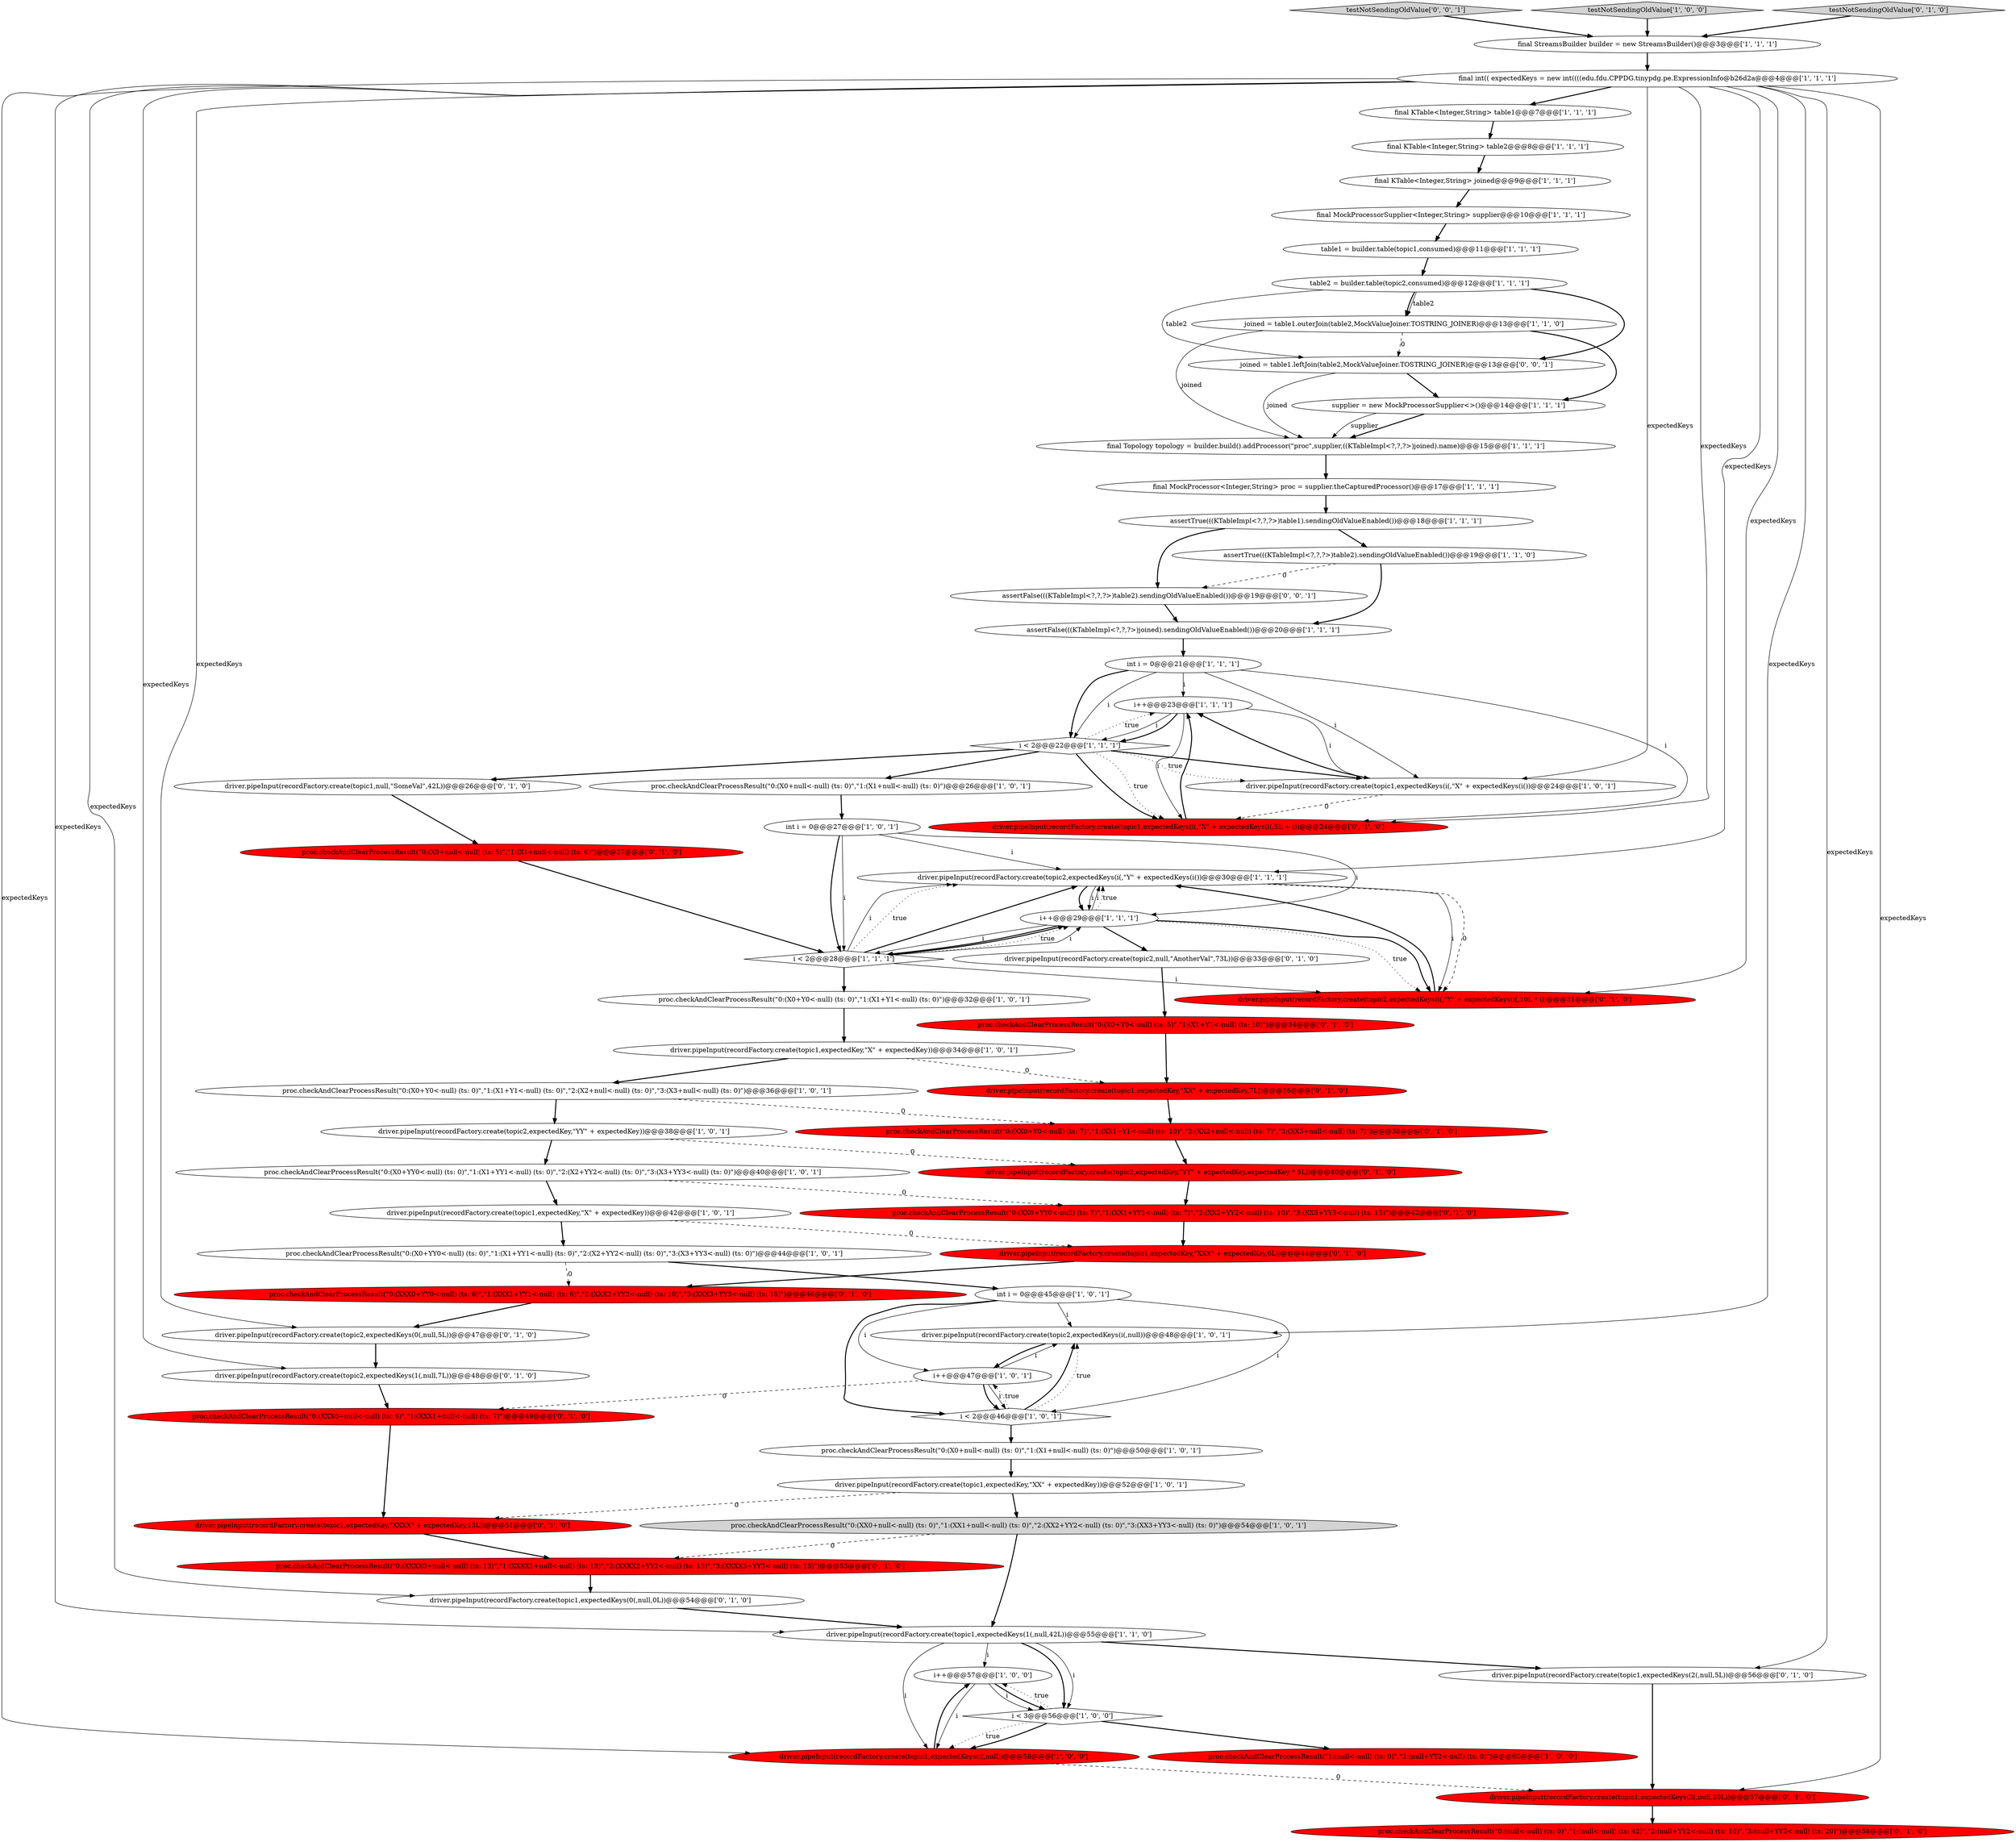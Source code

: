 digraph {
14 [style = filled, label = "table2 = builder.table(topic2,consumed)@@@12@@@['1', '1', '1']", fillcolor = white, shape = ellipse image = "AAA0AAABBB1BBB"];
44 [style = filled, label = "proc.checkAndClearProcessResult(\"0:(XX0+Y0<-null) (ts: 7)\",\"1:(XX1+Y1<-null) (ts: 10)\",\"2:(XX2+null<-null) (ts: 7)\",\"3:(XX3+null<-null) (ts: 7)\")@@@38@@@['0', '1', '0']", fillcolor = red, shape = ellipse image = "AAA1AAABBB2BBB"];
68 [style = filled, label = "testNotSendingOldValue['0', '0', '1']", fillcolor = lightgray, shape = diamond image = "AAA0AAABBB3BBB"];
11 [style = filled, label = "i++@@@23@@@['1', '1', '1']", fillcolor = white, shape = ellipse image = "AAA0AAABBB1BBB"];
4 [style = filled, label = "int i = 0@@@45@@@['1', '0', '1']", fillcolor = white, shape = ellipse image = "AAA0AAABBB1BBB"];
7 [style = filled, label = "driver.pipeInput(recordFactory.create(topic2,expectedKeys(i(,null))@@@48@@@['1', '0', '1']", fillcolor = white, shape = ellipse image = "AAA0AAABBB1BBB"];
60 [style = filled, label = "proc.checkAndClearProcessResult(\"0:(XXX0+YY0<-null) (ts: 6)\",\"1:(XXX1+YY1<-null) (ts: 6)\",\"2:(XXX2+YY2<-null) (ts: 10)\",\"3:(XXX3+YY3<-null) (ts: 15)\")@@@46@@@['0', '1', '0']", fillcolor = red, shape = ellipse image = "AAA1AAABBB2BBB"];
38 [style = filled, label = "joined = table1.outerJoin(table2,MockValueJoiner.TOSTRING_JOINER)@@@13@@@['1', '1', '0']", fillcolor = white, shape = ellipse image = "AAA0AAABBB1BBB"];
54 [style = filled, label = "proc.checkAndClearProcessResult(\"0:(XXXX0+null<-null) (ts: 13)\",\"1:(XXXX1+null<-null) (ts: 13)\",\"2:(XXXX2+YY2<-null) (ts: 13)\",\"3:(XXXX3+YY3<-null) (ts: 15)\")@@@53@@@['0', '1', '0']", fillcolor = red, shape = ellipse image = "AAA1AAABBB2BBB"];
8 [style = filled, label = "table1 = builder.table(topic1,consumed)@@@11@@@['1', '1', '1']", fillcolor = white, shape = ellipse image = "AAA0AAABBB1BBB"];
36 [style = filled, label = "i++@@@57@@@['1', '0', '0']", fillcolor = white, shape = ellipse image = "AAA0AAABBB1BBB"];
5 [style = filled, label = "assertTrue(((KTableImpl<?,?,?>)table1).sendingOldValueEnabled())@@@18@@@['1', '1', '1']", fillcolor = white, shape = ellipse image = "AAA0AAABBB1BBB"];
19 [style = filled, label = "final int(( expectedKeys = new int((((edu.fdu.CPPDG.tinypdg.pe.ExpressionInfo@b26d2a@@@4@@@['1', '1', '1']", fillcolor = white, shape = ellipse image = "AAA0AAABBB1BBB"];
40 [style = filled, label = "driver.pipeInput(recordFactory.create(topic1,expectedKeys(1(,null,42L))@@@55@@@['1', '1', '0']", fillcolor = white, shape = ellipse image = "AAA0AAABBB1BBB"];
45 [style = filled, label = "driver.pipeInput(recordFactory.create(topic1,expectedKeys(2(,null,5L))@@@56@@@['0', '1', '0']", fillcolor = white, shape = ellipse image = "AAA0AAABBB2BBB"];
9 [style = filled, label = "driver.pipeInput(recordFactory.create(topic2,expectedKeys(i(,\"Y\" + expectedKeys(i())@@@30@@@['1', '1', '1']", fillcolor = white, shape = ellipse image = "AAA0AAABBB1BBB"];
43 [style = filled, label = "int i = 0@@@21@@@['1', '1', '1']", fillcolor = white, shape = ellipse image = "AAA0AAABBB1BBB"];
67 [style = filled, label = "assertFalse(((KTableImpl<?,?,?>)table2).sendingOldValueEnabled())@@@19@@@['0', '0', '1']", fillcolor = white, shape = ellipse image = "AAA0AAABBB3BBB"];
34 [style = filled, label = "i++@@@47@@@['1', '0', '1']", fillcolor = white, shape = ellipse image = "AAA0AAABBB1BBB"];
52 [style = filled, label = "proc.checkAndClearProcessResult(\"0:(X0+null<-null) (ts: 5)\",\"1:(X1+null<-null) (ts: 6)\")@@@27@@@['0', '1', '0']", fillcolor = red, shape = ellipse image = "AAA1AAABBB2BBB"];
29 [style = filled, label = "final KTable<Integer,String> table2@@@8@@@['1', '1', '1']", fillcolor = white, shape = ellipse image = "AAA0AAABBB1BBB"];
20 [style = filled, label = "driver.pipeInput(recordFactory.create(topic1,expectedKey,\"XX\" + expectedKey))@@@52@@@['1', '0', '1']", fillcolor = white, shape = ellipse image = "AAA0AAABBB1BBB"];
41 [style = filled, label = "driver.pipeInput(recordFactory.create(topic2,expectedKey,\"YY\" + expectedKey))@@@38@@@['1', '0', '1']", fillcolor = white, shape = ellipse image = "AAA0AAABBB1BBB"];
33 [style = filled, label = "i < 2@@@46@@@['1', '0', '1']", fillcolor = white, shape = diamond image = "AAA0AAABBB1BBB"];
1 [style = filled, label = "final KTable<Integer,String> table1@@@7@@@['1', '1', '1']", fillcolor = white, shape = ellipse image = "AAA0AAABBB1BBB"];
48 [style = filled, label = "driver.pipeInput(recordFactory.create(topic2,expectedKeys(i(,\"Y\" + expectedKeys(i(,10L * i))@@@31@@@['0', '1', '0']", fillcolor = red, shape = ellipse image = "AAA1AAABBB2BBB"];
13 [style = filled, label = "proc.checkAndClearProcessResult(\"0:(X0+YY0<-null) (ts: 0)\",\"1:(X1+YY1<-null) (ts: 0)\",\"2:(X2+YY2<-null) (ts: 0)\",\"3:(X3+YY3<-null) (ts: 0)\")@@@40@@@['1', '0', '1']", fillcolor = white, shape = ellipse image = "AAA0AAABBB1BBB"];
39 [style = filled, label = "proc.checkAndClearProcessResult(\"0:(X0+null<-null) (ts: 0)\",\"1:(X1+null<-null) (ts: 0)\")@@@50@@@['1', '0', '1']", fillcolor = white, shape = ellipse image = "AAA0AAABBB1BBB"];
55 [style = filled, label = "driver.pipeInput(recordFactory.create(topic1,expectedKeys(3(,null,20L))@@@57@@@['0', '1', '0']", fillcolor = red, shape = ellipse image = "AAA1AAABBB2BBB"];
31 [style = filled, label = "driver.pipeInput(recordFactory.create(topic1,expectedKeys(i(,null))@@@58@@@['1', '0', '0']", fillcolor = red, shape = ellipse image = "AAA1AAABBB1BBB"];
15 [style = filled, label = "proc.checkAndClearProcessResult(\"0:(X0+Y0<-null) (ts: 0)\",\"1:(X1+Y1<-null) (ts: 0)\",\"2:(X2+null<-null) (ts: 0)\",\"3:(X3+null<-null) (ts: 0)\")@@@36@@@['1', '0', '1']", fillcolor = white, shape = ellipse image = "AAA0AAABBB1BBB"];
3 [style = filled, label = "i < 2@@@28@@@['1', '1', '1']", fillcolor = white, shape = diamond image = "AAA0AAABBB1BBB"];
35 [style = filled, label = "i < 2@@@22@@@['1', '1', '1']", fillcolor = white, shape = diamond image = "AAA0AAABBB1BBB"];
61 [style = filled, label = "driver.pipeInput(recordFactory.create(topic2,expectedKeys(1(,null,7L))@@@48@@@['0', '1', '0']", fillcolor = white, shape = ellipse image = "AAA0AAABBB2BBB"];
23 [style = filled, label = "i < 3@@@56@@@['1', '0', '0']", fillcolor = white, shape = diamond image = "AAA0AAABBB1BBB"];
18 [style = filled, label = "proc.checkAndClearProcessResult(\"0:(X0+Y0<-null) (ts: 0)\",\"1:(X1+Y1<-null) (ts: 0)\")@@@32@@@['1', '0', '1']", fillcolor = white, shape = ellipse image = "AAA0AAABBB1BBB"];
0 [style = filled, label = "final StreamsBuilder builder = new StreamsBuilder()@@@3@@@['1', '1', '1']", fillcolor = white, shape = ellipse image = "AAA0AAABBB1BBB"];
25 [style = filled, label = "assertFalse(((KTableImpl<?,?,?>)joined).sendingOldValueEnabled())@@@20@@@['1', '1', '1']", fillcolor = white, shape = ellipse image = "AAA0AAABBB1BBB"];
49 [style = filled, label = "driver.pipeInput(recordFactory.create(topic2,expectedKey,\"YY\" + expectedKey,expectedKey * 5L))@@@40@@@['0', '1', '0']", fillcolor = red, shape = ellipse image = "AAA1AAABBB2BBB"];
51 [style = filled, label = "proc.checkAndClearProcessResult(\"0:(null<-null) (ts: 0)\",\"1:(null<-null) (ts: 42)\",\"2:(null+YY2<-null) (ts: 10)\",\"3:(null+YY3<-null) (ts: 20)\")@@@58@@@['0', '1', '0']", fillcolor = red, shape = ellipse image = "AAA1AAABBB2BBB"];
53 [style = filled, label = "driver.pipeInput(recordFactory.create(topic1,expectedKeys(0(,null,0L))@@@54@@@['0', '1', '0']", fillcolor = white, shape = ellipse image = "AAA0AAABBB2BBB"];
27 [style = filled, label = "testNotSendingOldValue['1', '0', '0']", fillcolor = lightgray, shape = diamond image = "AAA0AAABBB1BBB"];
32 [style = filled, label = "final Topology topology = builder.build().addProcessor(\"proc\",supplier,((KTableImpl<?,?,?>)joined).name)@@@15@@@['1', '1', '1']", fillcolor = white, shape = ellipse image = "AAA0AAABBB1BBB"];
24 [style = filled, label = "assertTrue(((KTableImpl<?,?,?>)table2).sendingOldValueEnabled())@@@19@@@['1', '1', '0']", fillcolor = white, shape = ellipse image = "AAA0AAABBB1BBB"];
62 [style = filled, label = "driver.pipeInput(recordFactory.create(topic2,expectedKeys(0(,null,5L))@@@47@@@['0', '1', '0']", fillcolor = white, shape = ellipse image = "AAA0AAABBB2BBB"];
17 [style = filled, label = "proc.checkAndClearProcessResult(\"0:(X0+YY0<-null) (ts: 0)\",\"1:(X1+YY1<-null) (ts: 0)\",\"2:(X2+YY2<-null) (ts: 0)\",\"3:(X3+YY3<-null) (ts: 0)\")@@@44@@@['1', '0', '1']", fillcolor = white, shape = ellipse image = "AAA0AAABBB1BBB"];
26 [style = filled, label = "driver.pipeInput(recordFactory.create(topic1,expectedKeys(i(,\"X\" + expectedKeys(i())@@@24@@@['1', '0', '1']", fillcolor = white, shape = ellipse image = "AAA0AAABBB1BBB"];
47 [style = filled, label = "driver.pipeInput(recordFactory.create(topic1,expectedKeys(i(,\"X\" + expectedKeys(i(,5L + i))@@@24@@@['0', '1', '0']", fillcolor = red, shape = ellipse image = "AAA1AAABBB2BBB"];
22 [style = filled, label = "proc.checkAndClearProcessResult(\"1:(null<-null) (ts: 0)\",\"2:(null+YY2<-null) (ts: 0)\")@@@60@@@['1', '0', '0']", fillcolor = red, shape = ellipse image = "AAA1AAABBB1BBB"];
6 [style = filled, label = "i++@@@29@@@['1', '1', '1']", fillcolor = white, shape = ellipse image = "AAA0AAABBB1BBB"];
57 [style = filled, label = "driver.pipeInput(recordFactory.create(topic1,null,\"SomeVal\",42L))@@@26@@@['0', '1', '0']", fillcolor = white, shape = ellipse image = "AAA0AAABBB2BBB"];
21 [style = filled, label = "proc.checkAndClearProcessResult(\"0:(XX0+null<-null) (ts: 0)\",\"1:(XX1+null<-null) (ts: 0)\",\"2:(XX2+YY2<-null) (ts: 0)\",\"3:(XX3+YY3<-null) (ts: 0)\")@@@54@@@['1', '0', '1']", fillcolor = lightgray, shape = ellipse image = "AAA0AAABBB1BBB"];
30 [style = filled, label = "final KTable<Integer,String> joined@@@9@@@['1', '1', '1']", fillcolor = white, shape = ellipse image = "AAA0AAABBB1BBB"];
46 [style = filled, label = "driver.pipeInput(recordFactory.create(topic2,null,\"AnotherVal\",73L))@@@33@@@['0', '1', '0']", fillcolor = white, shape = ellipse image = "AAA0AAABBB2BBB"];
50 [style = filled, label = "driver.pipeInput(recordFactory.create(topic1,expectedKey,\"XXX\" + expectedKey,6L))@@@44@@@['0', '1', '0']", fillcolor = red, shape = ellipse image = "AAA1AAABBB2BBB"];
56 [style = filled, label = "driver.pipeInput(recordFactory.create(topic1,expectedKey,\"XXXX\" + expectedKey,13L))@@@51@@@['0', '1', '0']", fillcolor = red, shape = ellipse image = "AAA1AAABBB2BBB"];
59 [style = filled, label = "proc.checkAndClearProcessResult(\"0:(XXX0+null<-null) (ts: 6)\",\"1:(XXX1+null<-null) (ts: 7)\")@@@49@@@['0', '1', '0']", fillcolor = red, shape = ellipse image = "AAA1AAABBB2BBB"];
63 [style = filled, label = "proc.checkAndClearProcessResult(\"0:(XX0+YY0<-null) (ts: 7)\",\"1:(XX1+YY1<-null) (ts: 7)\",\"2:(XX2+YY2<-null) (ts: 10)\",\"3:(XX3+YY3<-null) (ts: 15)\")@@@42@@@['0', '1', '0']", fillcolor = red, shape = ellipse image = "AAA1AAABBB2BBB"];
64 [style = filled, label = "proc.checkAndClearProcessResult(\"0:(X0+Y0<-null) (ts: 5)\",\"1:(X1+Y1<-null) (ts: 10)\")@@@34@@@['0', '1', '0']", fillcolor = red, shape = ellipse image = "AAA1AAABBB2BBB"];
2 [style = filled, label = "final MockProcessor<Integer,String> proc = supplier.theCapturedProcessor()@@@17@@@['1', '1', '1']", fillcolor = white, shape = ellipse image = "AAA0AAABBB1BBB"];
37 [style = filled, label = "driver.pipeInput(recordFactory.create(topic1,expectedKey,\"X\" + expectedKey))@@@34@@@['1', '0', '1']", fillcolor = white, shape = ellipse image = "AAA0AAABBB1BBB"];
42 [style = filled, label = "supplier = new MockProcessorSupplier<>()@@@14@@@['1', '1', '1']", fillcolor = white, shape = ellipse image = "AAA0AAABBB1BBB"];
58 [style = filled, label = "driver.pipeInput(recordFactory.create(topic1,expectedKey,\"XX\" + expectedKey,7L))@@@36@@@['0', '1', '0']", fillcolor = red, shape = ellipse image = "AAA1AAABBB2BBB"];
10 [style = filled, label = "proc.checkAndClearProcessResult(\"0:(X0+null<-null) (ts: 0)\",\"1:(X1+null<-null) (ts: 0)\")@@@26@@@['1', '0', '1']", fillcolor = white, shape = ellipse image = "AAA0AAABBB1BBB"];
65 [style = filled, label = "testNotSendingOldValue['0', '1', '0']", fillcolor = lightgray, shape = diamond image = "AAA0AAABBB2BBB"];
12 [style = filled, label = "int i = 0@@@27@@@['1', '0', '1']", fillcolor = white, shape = ellipse image = "AAA0AAABBB1BBB"];
28 [style = filled, label = "driver.pipeInput(recordFactory.create(topic1,expectedKey,\"X\" + expectedKey))@@@42@@@['1', '0', '1']", fillcolor = white, shape = ellipse image = "AAA0AAABBB1BBB"];
66 [style = filled, label = "joined = table1.leftJoin(table2,MockValueJoiner.TOSTRING_JOINER)@@@13@@@['0', '0', '1']", fillcolor = white, shape = ellipse image = "AAA0AAABBB3BBB"];
16 [style = filled, label = "final MockProcessorSupplier<Integer,String> supplier@@@10@@@['1', '1', '1']", fillcolor = white, shape = ellipse image = "AAA0AAABBB1BBB"];
14->66 [style = bold, label=""];
6->3 [style = bold, label=""];
19->26 [style = solid, label="expectedKeys"];
6->9 [style = solid, label="i"];
34->7 [style = solid, label="i"];
29->30 [style = bold, label=""];
67->25 [style = bold, label=""];
20->56 [style = dashed, label="0"];
62->61 [style = bold, label=""];
3->48 [style = solid, label="i"];
19->48 [style = solid, label="expectedKeys"];
65->0 [style = bold, label=""];
11->26 [style = solid, label="i"];
35->26 [style = dotted, label="true"];
55->51 [style = bold, label=""];
25->43 [style = bold, label=""];
37->15 [style = bold, label=""];
34->59 [style = dashed, label="0"];
14->38 [style = solid, label="table2"];
61->59 [style = bold, label=""];
3->6 [style = dotted, label="true"];
38->42 [style = bold, label=""];
68->0 [style = bold, label=""];
26->11 [style = bold, label=""];
40->23 [style = bold, label=""];
47->11 [style = bold, label=""];
56->54 [style = bold, label=""];
9->6 [style = bold, label=""];
3->18 [style = bold, label=""];
11->35 [style = solid, label="i"];
19->1 [style = bold, label=""];
31->55 [style = dashed, label="0"];
3->9 [style = solid, label="i"];
23->22 [style = bold, label=""];
43->11 [style = solid, label="i"];
9->6 [style = solid, label="i"];
43->35 [style = bold, label=""];
35->47 [style = dotted, label="true"];
10->12 [style = bold, label=""];
6->48 [style = dotted, label="true"];
19->61 [style = solid, label="expectedKeys"];
19->7 [style = solid, label="expectedKeys"];
43->47 [style = solid, label="i"];
15->41 [style = bold, label=""];
54->53 [style = bold, label=""];
9->48 [style = solid, label="i"];
66->32 [style = solid, label="joined"];
19->40 [style = solid, label="expectedKeys"];
35->10 [style = bold, label=""];
63->50 [style = bold, label=""];
49->63 [style = bold, label=""];
6->46 [style = bold, label=""];
41->13 [style = bold, label=""];
38->66 [style = dashed, label="0"];
33->7 [style = bold, label=""];
19->62 [style = solid, label="expectedKeys"];
27->0 [style = bold, label=""];
0->19 [style = bold, label=""];
4->34 [style = solid, label="i"];
34->33 [style = bold, label=""];
60->62 [style = bold, label=""];
36->31 [style = solid, label="i"];
26->47 [style = dashed, label="0"];
14->38 [style = bold, label=""];
44->49 [style = bold, label=""];
11->47 [style = solid, label="i"];
35->57 [style = bold, label=""];
36->23 [style = solid, label="i"];
9->48 [style = dashed, label="0"];
43->26 [style = solid, label="i"];
42->32 [style = bold, label=""];
39->20 [style = bold, label=""];
59->56 [style = bold, label=""];
19->53 [style = solid, label="expectedKeys"];
6->48 [style = bold, label=""];
18->37 [style = bold, label=""];
23->31 [style = bold, label=""];
19->31 [style = solid, label="expectedKeys"];
4->7 [style = solid, label="i"];
40->31 [style = solid, label="i"];
21->54 [style = dashed, label="0"];
45->55 [style = bold, label=""];
16->8 [style = bold, label=""];
19->9 [style = solid, label="expectedKeys"];
43->35 [style = solid, label="i"];
8->14 [style = bold, label=""];
53->40 [style = bold, label=""];
31->36 [style = bold, label=""];
3->6 [style = bold, label=""];
37->58 [style = dashed, label="0"];
3->9 [style = dotted, label="true"];
4->33 [style = bold, label=""];
3->6 [style = solid, label="i"];
3->9 [style = bold, label=""];
12->6 [style = solid, label="i"];
5->67 [style = bold, label=""];
50->60 [style = bold, label=""];
6->9 [style = dotted, label="true"];
24->25 [style = bold, label=""];
5->24 [style = bold, label=""];
66->42 [style = bold, label=""];
14->66 [style = solid, label="table2"];
28->17 [style = bold, label=""];
23->36 [style = dotted, label="true"];
13->63 [style = dashed, label="0"];
12->3 [style = bold, label=""];
1->29 [style = bold, label=""];
64->58 [style = bold, label=""];
35->26 [style = bold, label=""];
6->3 [style = solid, label="i"];
17->4 [style = bold, label=""];
2->5 [style = bold, label=""];
33->7 [style = dotted, label="true"];
12->9 [style = solid, label="i"];
19->55 [style = solid, label="expectedKeys"];
38->32 [style = solid, label="joined"];
46->64 [style = bold, label=""];
33->34 [style = dotted, label="true"];
48->9 [style = bold, label=""];
34->33 [style = solid, label="i"];
15->44 [style = dashed, label="0"];
32->2 [style = bold, label=""];
35->11 [style = dotted, label="true"];
11->35 [style = bold, label=""];
40->23 [style = solid, label="i"];
58->44 [style = bold, label=""];
20->21 [style = bold, label=""];
57->52 [style = bold, label=""];
41->49 [style = dashed, label="0"];
19->47 [style = solid, label="expectedKeys"];
7->34 [style = bold, label=""];
33->39 [style = bold, label=""];
36->23 [style = bold, label=""];
19->45 [style = solid, label="expectedKeys"];
35->47 [style = bold, label=""];
40->36 [style = solid, label="i"];
21->40 [style = bold, label=""];
52->3 [style = bold, label=""];
40->45 [style = bold, label=""];
42->32 [style = solid, label="supplier"];
17->60 [style = dashed, label="0"];
12->3 [style = solid, label="i"];
4->33 [style = solid, label="i"];
30->16 [style = bold, label=""];
23->31 [style = dotted, label="true"];
28->50 [style = dashed, label="0"];
24->67 [style = dashed, label="0"];
13->28 [style = bold, label=""];
}
